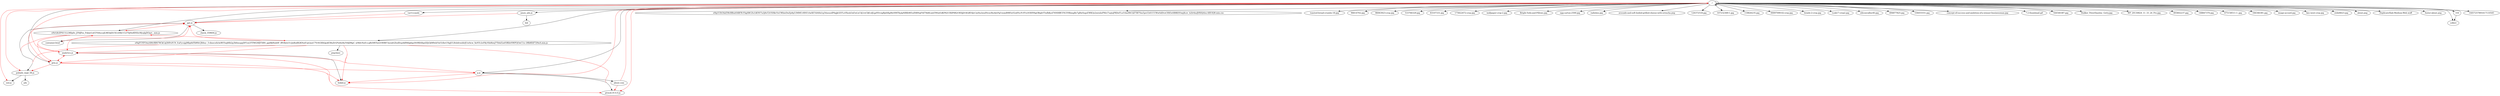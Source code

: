 strict digraph G {
ratio=compress;
concentrate=true;
"/" -> "/";
"/" -> "var=ccauds";
"/" -> "eNp1UltOAzEMvBBoz0ARFR-FIigH8CZu1iKNV7a3j9sT2O5HkvYnUWbieDwZp9p53MMUrRNUtAeXETdAShi1g54nexzdP6qjkGEFLsVXsob3nEwLxC4j1reCkK-xfjLjpNVrcigRjdAXgMsNMTXyJqNIRlhWExZH8NqF0Z78d6LmhT9SwEdKP82UIXIP8R2OXYJjD1KQfESJcCmHu2woZSvnvRxAdcPgUeomB9B5uY2u6Yx-PcVY-sOOIHY6gOBqdrT5ufbKyzl76NHflfCFIG5Y8bmgBz7gBwSsgsEWKQz2mtnbzPMct7uqtqPRDeFLu51ksZRCQZ7IB7Sm5prsTz61UUWwSdDveCRX5sSB8KSVwgXczv_b2Ir4xoJVftlQrlsu-AXV-lQ9.min.css";
"/" -> "eNrLKtZPSU1LLM0p0c_JTNJPzs_Pzkwt1slCFS4tyczJLMEikZiUX1riHhCCLI7DjNz8lNSivMyqIgDOayt_.min.js";
"/" -> "amzn_ads.js";
"/" -> "toasted-bread-crumbs-18.jpg";
"/" -> "96614702.jpg";
"/" -> "86063923-crop.jpg";
"/" -> "533766329.jpg";
"/" -> "83107331.jpg";
"/" -> "175822472-crop.jpg";
"/" -> "gpt.js";
"amzn_ads.js" -> "bid";
"/" -> "wallpaper-crop-2.jpg";
"/" -> "Bright-Sofa-and-Pillows.jpg";
"/" -> "egg-carton-2500.jpg";
"/" -> "radishes.jpg";
"/" -> "avocado-and-soft-boiled-grilled-cheese-with-sriracha.png";
"/" -> "126372518.jpg";
"/" -> "107232369-1.jpg";
"/" -> "118826235.jpg";
"/" -> "00097099-02-crop.jpg";
"/" -> "braids-2-crop.jpg";
"/" -> "Look17-crop2.jpg";
"/" -> "siliconvalley40.jpg";
"/" -> "494877825.jpg";
"/" -> "536455551.jpg";
"/" -> "concept-of-success-and-ambition-of-a-winner-businessman.jpg";
"/" -> "7-2-thumbnail.gif";
"/" -> "544540387.jpg";
"/" -> "Stalker_PeterDazeley_Getty.jpg";
"/" -> "WP_20130824_11_33_24_Pro.jpg";
"/" -> "493602237.jpg";
"/" -> "148847370.jpg";
"/" -> "475158511-1-.jpg";
"/" -> "166346381.jpg";
"/" -> "image-accueil.jpg";
"/" -> "key-west-crop.jpg";
"/" -> "stdid4623.jpg";
"/" -> "gtm.js";
"/" -> "about.png";
"/" -> "DuplicateSlab-Medium-Web.woff";
"/" -> "eNqFUVFOwzAMvRBS78CkCqQNPnYCN_EaFycujgMbp6dTkWhCJX4sy-_5-dmecufxAoWtYxq66b2g3h6mugqDFGuLFlTMGHfJT5RN_gqt8kf4uh0F_BYtByb31vJnBodB2KNuIUqGmoC7YrSGXXQpoK5RsZrGPw6eI4yYt8jIMgC_wMdvNoD-z-gRrDRTIuQ19HRF3xeubGZxdDcprkRMdg6guNt9RlAXqtZZjGkM9shFdzTzXet1NpJULRck4rxsbIrJUxrbcw_XzNTc2oFKyVhbRzxJ7TbhZ2a05fKbtNWPQOwC1n--iMb8DZ729wA.min.js";
"/" -> "footer-about.png";
"gpt.js" -> "pubads_impl_58.js";
"gpt.js" -> "container.html";
"gpt.js" -> "check_359604.js";
"gtm.js" -> "analytics.js";
"/" -> "p.js";
"eNqFUVFOwzAMvRBS78CkCqQNPnYCN_EaFycujgMbp6dTkWhCJX4sy-_5-dmecufxAoWtYxq66b2g3h6mugqDFGuLFlTMGHfJT5RN_gqt8kf4uh0F_BYtByb31vJnBodB2KNuIUqGmoC7YrSGXXQpoK5RsZrGPw6eI4yYt8jIMgC_wMdvNoD-z-gRrDRTIuQ19HRF3xeubGZxdDcprkRMdg6guNt9RlAXqtZZjGkM9shFdzTzXet1NpJULRck4rxsbIrJUxrbcw_XzNTc2oFKyVhbRzxJ7TbhZ2a05fKbtNWPQOwC1n--iMb8DZ729wA.min.js" -> "png;base";
"analytics.js" -> "linkid.js";
"pubads_impl_58.js" -> "ads";
"p.js" -> "about.com";
"0 B" -> "collect";
"/" -> "collect";
"0 B" -> "collect";
"/" -> "collect";
"/" -> "collect";
"/" -> "collect";
"/" -> "collect";
"/" -> "collect";
"/" -> "14457257891617110545";
"pubads_impl_58.js" -> "osd.js";
"0 B" -> "collect";
"p.js" -> "ptrack-v0.4.0.js";
"/" -> "/";
"/" -> "0 B";
"container.html" -> "eNrLKtZPSU1LLM0p0c_JTNJPzs_Pzkwt1slCFS4tyczJLMEikZiUX1riHhCCLI7DjNz8lNSivMyqIgDOayt_.min.js"[color=red];
"eNrLKtZPSU1LLM0p0c_JTNJPzs_Pzkwt1slCFS4tyczJLMEikZiUX1riHhCCLI7DjNz8lNSivMyqIgDOayt_.min.js" -> "/"[color=red];
"eNrLKtZPSU1LLM0p0c_JTNJPzs_Pzkwt1slCFS4tyczJLMEikZiUX1riHhCCLI7DjNz8lNSivMyqIgDOayt_.min.js" -> "eNqFUVFOwzAMvRBS78CkCqQNPnYCN_EaFycujgMbp6dTkWhCJX4sy-_5-dmecufxAoWtYxq66b2g3h6mugqDFGuLFlTMGHfJT5RN_gqt8kf4uh0F_BYtByb31vJnBodB2KNuIUqGmoC7YrSGXXQpoK5RsZrGPw6eI4yYt8jIMgC_wMdvNoD-z-gRrDRTIuQ19HRF3xeubGZxdDcprkRMdg6guNt9RlAXqtZZjGkM9shFdzTzXet1NpJULRck4rxsbIrJUxrbcw_XzNTc2oFKyVhbRzxJ7TbhZ2a05fKbtNWPQOwC1n--iMb8DZ729wA.min.js"[color=red];
"eNqFUVFOwzAMvRBS78CkCqQNPnYCN_EaFycujgMbp6dTkWhCJX4sy-_5-dmecufxAoWtYxq66b2g3h6mugqDFGuLFlTMGHfJT5RN_gqt8kf4uh0F_BYtByb31vJnBodB2KNuIUqGmoC7YrSGXXQpoK5RsZrGPw6eI4yYt8jIMgC_wMdvNoD-z-gRrDRTIuQ19HRF3xeubGZxdDcprkRMdg6guNt9RlAXqtZZjGkM9shFdzTzXet1NpJULRck4rxsbIrJUxrbcw_XzNTc2oFKyVhbRzxJ7TbhZ2a05fKbtNWPQOwC1n--iMb8DZ729wA.min.js" -> "gpt.js"[color=red];
"eNqFUVFOwzAMvRBS78CkCqQNPnYCN_EaFycujgMbp6dTkWhCJX4sy-_5-dmecufxAoWtYxq66b2g3h6mugqDFGuLFlTMGHfJT5RN_gqt8kf4uh0F_BYtByb31vJnBodB2KNuIUqGmoC7YrSGXXQpoK5RsZrGPw6eI4yYt8jIMgC_wMdvNoD-z-gRrDRTIuQ19HRF3xeubGZxdDcprkRMdg6guNt9RlAXqtZZjGkM9shFdzTzXet1NpJULRck4rxsbIrJUxrbcw_XzNTc2oFKyVhbRzxJ7TbhZ2a05fKbtNWPQOwC1n--iMb8DZ729wA.min.js" -> "/"[color=red];
"eNqFUVFOwzAMvRBS78CkCqQNPnYCN_EaFycujgMbp6dTkWhCJX4sy-_5-dmecufxAoWtYxq66b2g3h6mugqDFGuLFlTMGHfJT5RN_gqt8kf4uh0F_BYtByb31vJnBodB2KNuIUqGmoC7YrSGXXQpoK5RsZrGPw6eI4yYt8jIMgC_wMdvNoD-z-gRrDRTIuQ19HRF3xeubGZxdDcprkRMdg6guNt9RlAXqtZZjGkM9shFdzTzXet1NpJULRck4rxsbIrJUxrbcw_XzNTc2oFKyVhbRzxJ7TbhZ2a05fKbtNWPQOwC1n--iMb8DZ729wA.min.js" -> "gtm.js"[color=red];
"eNqFUVFOwzAMvRBS78CkCqQNPnYCN_EaFycujgMbp6dTkWhCJX4sy-_5-dmecufxAoWtYxq66b2g3h6mugqDFGuLFlTMGHfJT5RN_gqt8kf4uh0F_BYtByb31vJnBodB2KNuIUqGmoC7YrSGXXQpoK5RsZrGPw6eI4yYt8jIMgC_wMdvNoD-z-gRrDRTIuQ19HRF3xeubGZxdDcprkRMdg6guNt9RlAXqtZZjGkM9shFdzTzXet1NpJULRck4rxsbIrJUxrbcw_XzNTc2oFKyVhbRzxJ7TbhZ2a05fKbtNWPQOwC1n--iMb8DZ729wA.min.js" -> "pubads_impl_58.js"[color=red];
"eNqFUVFOwzAMvRBS78CkCqQNPnYCN_EaFycujgMbp6dTkWhCJX4sy-_5-dmecufxAoWtYxq66b2g3h6mugqDFGuLFlTMGHfJT5RN_gqt8kf4uh0F_BYtByb31vJnBodB2KNuIUqGmoC7YrSGXXQpoK5RsZrGPw6eI4yYt8jIMgC_wMdvNoD-z-gRrDRTIuQ19HRF3xeubGZxdDcprkRMdg6guNt9RlAXqtZZjGkM9shFdzTzXet1NpJULRck4rxsbIrJUxrbcw_XzNTc2oFKyVhbRzxJ7TbhZ2a05fKbtNWPQOwC1n--iMb8DZ729wA.min.js" -> "analytics.js"[color=red];
"eNqFUVFOwzAMvRBS78CkCqQNPnYCN_EaFycujgMbp6dTkWhCJX4sy-_5-dmecufxAoWtYxq66b2g3h6mugqDFGuLFlTMGHfJT5RN_gqt8kf4uh0F_BYtByb31vJnBodB2KNuIUqGmoC7YrSGXXQpoK5RsZrGPw6eI4yYt8jIMgC_wMdvNoD-z-gRrDRTIuQ19HRF3xeubGZxdDcprkRMdg6guNt9RlAXqtZZjGkM9shFdzTzXet1NpJULRck4rxsbIrJUxrbcw_XzNTc2oFKyVhbRzxJ7TbhZ2a05fKbtNWPQOwC1n--iMb8DZ729wA.min.js" -> "p.js"[color=red];
"eNqFUVFOwzAMvRBS78CkCqQNPnYCN_EaFycujgMbp6dTkWhCJX4sy-_5-dmecufxAoWtYxq66b2g3h6mugqDFGuLFlTMGHfJT5RN_gqt8kf4uh0F_BYtByb31vJnBodB2KNuIUqGmoC7YrSGXXQpoK5RsZrGPw6eI4yYt8jIMgC_wMdvNoD-z-gRrDRTIuQ19HRF3xeubGZxdDcprkRMdg6guNt9RlAXqtZZjGkM9shFdzTzXet1NpJULRck4rxsbIrJUxrbcw_XzNTc2oFKyVhbRzxJ7TbhZ2a05fKbtNWPQOwC1n--iMb8DZ729wA.min.js" -> "linkid.js"[color=red];
"eNqFUVFOwzAMvRBS78CkCqQNPnYCN_EaFycujgMbp6dTkWhCJX4sy-_5-dmecufxAoWtYxq66b2g3h6mugqDFGuLFlTMGHfJT5RN_gqt8kf4uh0F_BYtByb31vJnBodB2KNuIUqGmoC7YrSGXXQpoK5RsZrGPw6eI4yYt8jIMgC_wMdvNoD-z-gRrDRTIuQ19HRF3xeubGZxdDcprkRMdg6guNt9RlAXqtZZjGkM9shFdzTzXet1NpJULRck4rxsbIrJUxrbcw_XzNTc2oFKyVhbRzxJ7TbhZ2a05fKbtNWPQOwC1n--iMb8DZ729wA.min.js" -> "ptrack-v0.4.0.js"[color=red];
"eNrLKtZPSU1LLM0p0c_JTNJPzs_Pzkwt1slCFS4tyczJLMEikZiUX1riHhCCLI7DjNz8lNSivMyqIgDOayt_.min.js" -> "gpt.js"[color=red];
"gpt.js" -> "/"[color=red];
"/" -> "pubads_impl_58.js"[color=red];
"/" -> "analytics.js"[color=red];
"/" -> "linkid.js"[color=red];
"/" -> "ptrack-v0.4.0.js"[color=red];
"gtm.js" -> "/"[color=red];
"gtm.js" -> "pubads_impl_58.js"[color=red];
"gpt.js" -> "gtm.js"[color=red];
"eNrLKtZPSU1LLM0p0c_JTNJPzs_Pzkwt1slCFS4tyczJLMEikZiUX1riHhCCLI7DjNz8lNSivMyqIgDOayt_.min.js" -> "gtm.js"[color=red];
"gtm.js" -> "p.js"[color=red];
"gtm.js" -> "linkid.js"[color=red];
"gtm.js" -> "ptrack-v0.4.0.js"[color=red];
"pubads_impl_58.js" -> "/"[color=red];
"/" -> "osd.js"[color=red];
"gpt.js" -> "analytics.js"[color=red];
"eNrLKtZPSU1LLM0p0c_JTNJPzs_Pzkwt1slCFS4tyczJLMEikZiUX1riHhCCLI7DjNz8lNSivMyqIgDOayt_.min.js" -> "analytics.js"[color=red];
"analytics.js" -> "p.js"[color=red];
"analytics.js" -> "/"[color=red];
"analytics.js" -> "ptrack-v0.4.0.js"[color=red];
"p.js" -> "/"[color=red];
"p.js" -> "linkid.js"[color=red];
"osd.js" -> "/"[color=red];
"eNqFUVFOwzAMvRBS78CkCqQNPnYCN_EaFycujgMbp6dTkWhCJX4sy-_5-dmecufxAoWtYxq66b2g3h6mugqDFGuLFlTMGHfJT5RN_gqt8kf4uh0F_BYtByb31vJnBodB2KNuIUqGmoC7YrSGXXQpoK5RsZrGPw6eI4yYt8jIMgC_wMdvNoD-z-gRrDRTIuQ19HRF3xeubGZxdDcprkRMdg6guNt9RlAXqtZZjGkM9shFdzTzXet1NpJULRck4rxsbIrJUxrbcw_XzNTc2oFKyVhbRzxJ7TbhZ2a05fKbtNWPQOwC1n--iMb8DZ729wA.min.js" -> "eNrLKtZPSU1LLM0p0c_JTNJPzs_Pzkwt1slCFS4tyczJLMEikZiUX1riHhCCLI7DjNz8lNSivMyqIgDOayt_.min.js"[color=red];
"analytics.js" -> "gtm.js"[color=red];
"gtm.js" -> "gpt.js"[color=red];
"analytics.js" -> "gpt.js"[color=red];
"eNrLKtZPSU1LLM0p0c_JTNJPzs_Pzkwt1slCFS4tyczJLMEikZiUX1riHhCCLI7DjNz8lNSivMyqIgDOayt_.min.js" -> "container.html"[color=red];
"amzn_ads.js" -> "/"[color=red];
"eNrLKtZPSU1LLM0p0c_JTNJPzs_Pzkwt1slCFS4tyczJLMEikZiUX1riHhCCLI7DjNz8lNSivMyqIgDOayt_.min.js" -> "/"[color=red];
"eNrLKtZPSU1LLM0p0c_JTNJPzs_Pzkwt1slCFS4tyczJLMEikZiUX1riHhCCLI7DjNz8lNSivMyqIgDOayt_.min.js" -> "eNqFUVFOwzAMvRBS78CkCqQNPnYCN_EaFycujgMbp6dTkWhCJX4sy-_5-dmecufxAoWtYxq66b2g3h6mugqDFGuLFlTMGHfJT5RN_gqt8kf4uh0F_BYtByb31vJnBodB2KNuIUqGmoC7YrSGXXQpoK5RsZrGPw6eI4yYt8jIMgC_wMdvNoD-z-gRrDRTIuQ19HRF3xeubGZxdDcprkRMdg6guNt9RlAXqtZZjGkM9shFdzTzXet1NpJULRck4rxsbIrJUxrbcw_XzNTc2oFKyVhbRzxJ7TbhZ2a05fKbtNWPQOwC1n--iMb8DZ729wA.min.js"[color=red];
"eNrLKtZPSU1LLM0p0c_JTNJPzs_Pzkwt1slCFS4tyczJLMEikZiUX1riHhCCLI7DjNz8lNSivMyqIgDOayt_.min.js" -> "gpt.js"[color=red];
"amzn_ads.js" -> "gpt.js"[color=red];
"var=ccauds" -> "gpt.js"[color=red];
"gtm.js" -> "/"[color=red];
"eNrLKtZPSU1LLM0p0c_JTNJPzs_Pzkwt1slCFS4tyczJLMEikZiUX1riHhCCLI7DjNz8lNSivMyqIgDOayt_.min.js" -> "pubads_impl_58.js"[color=red];
"gpt.js" -> "/"[color=red];
"pubads_impl_58.js" -> "/"[color=red];
"eNqFUVFOwzAMvRBS78CkCqQNPnYCN_EaFycujgMbp6dTkWhCJX4sy-_5-dmecufxAoWtYxq66b2g3h6mugqDFGuLFlTMGHfJT5RN_gqt8kf4uh0F_BYtByb31vJnBodB2KNuIUqGmoC7YrSGXXQpoK5RsZrGPw6eI4yYt8jIMgC_wMdvNoD-z-gRrDRTIuQ19HRF3xeubGZxdDcprkRMdg6guNt9RlAXqtZZjGkM9shFdzTzXet1NpJULRck4rxsbIrJUxrbcw_XzNTc2oFKyVhbRzxJ7TbhZ2a05fKbtNWPQOwC1n--iMb8DZ729wA.min.js" -> "/"[color=red];
"/" -> "analytics.js"[color=red];
"analytics.js" -> "/"[color=red];
"p.js" -> "/"[color=red];
"gtm.js" -> "linkid.js"[color=red];
"about.com" -> "/"[color=red];
"/" -> "osd.js"[color=red];
"eNqFUVFOwzAMvRBS78CkCqQNPnYCN_EaFycujgMbp6dTkWhCJX4sy-_5-dmecufxAoWtYxq66b2g3h6mugqDFGuLFlTMGHfJT5RN_gqt8kf4uh0F_BYtByb31vJnBodB2KNuIUqGmoC7YrSGXXQpoK5RsZrGPw6eI4yYt8jIMgC_wMdvNoD-z-gRrDRTIuQ19HRF3xeubGZxdDcprkRMdg6guNt9RlAXqtZZjGkM9shFdzTzXet1NpJULRck4rxsbIrJUxrbcw_XzNTc2oFKyVhbRzxJ7TbhZ2a05fKbtNWPQOwC1n--iMb8DZ729wA.min.js" -> "ptrack-v0.4.0.js"[color=red];
"about.com" -> "ptrack-v0.4.0.js"[color=red];
"eNqFUVFOwzAMvRBS78CkCqQNPnYCN_EaFycujgMbp6dTkWhCJX4sy-_5-dmecufxAoWtYxq66b2g3h6mugqDFGuLFlTMGHfJT5RN_gqt8kf4uh0F_BYtByb31vJnBodB2KNuIUqGmoC7YrSGXXQpoK5RsZrGPw6eI4yYt8jIMgC_wMdvNoD-z-gRrDRTIuQ19HRF3xeubGZxdDcprkRMdg6guNt9RlAXqtZZjGkM9shFdzTzXet1NpJULRck4rxsbIrJUxrbcw_XzNTc2oFKyVhbRzxJ7TbhZ2a05fKbtNWPQOwC1n--iMb8DZ729wA.min.js" -> "eNrLKtZPSU1LLM0p0c_JTNJPzs_Pzkwt1slCFS4tyczJLMEikZiUX1riHhCCLI7DjNz8lNSivMyqIgDOayt_.min.js"[color=red];
"linkid.js" -> "analytics.js"[color=red];
"analytics.js" -> "gtm.js"[color=red];
"gpt.js" -> "eNrLKtZPSU1LLM0p0c_JTNJPzs_Pzkwt1slCFS4tyczJLMEikZiUX1riHhCCLI7DjNz8lNSivMyqIgDOayt_.min.js"[color=red];
}
